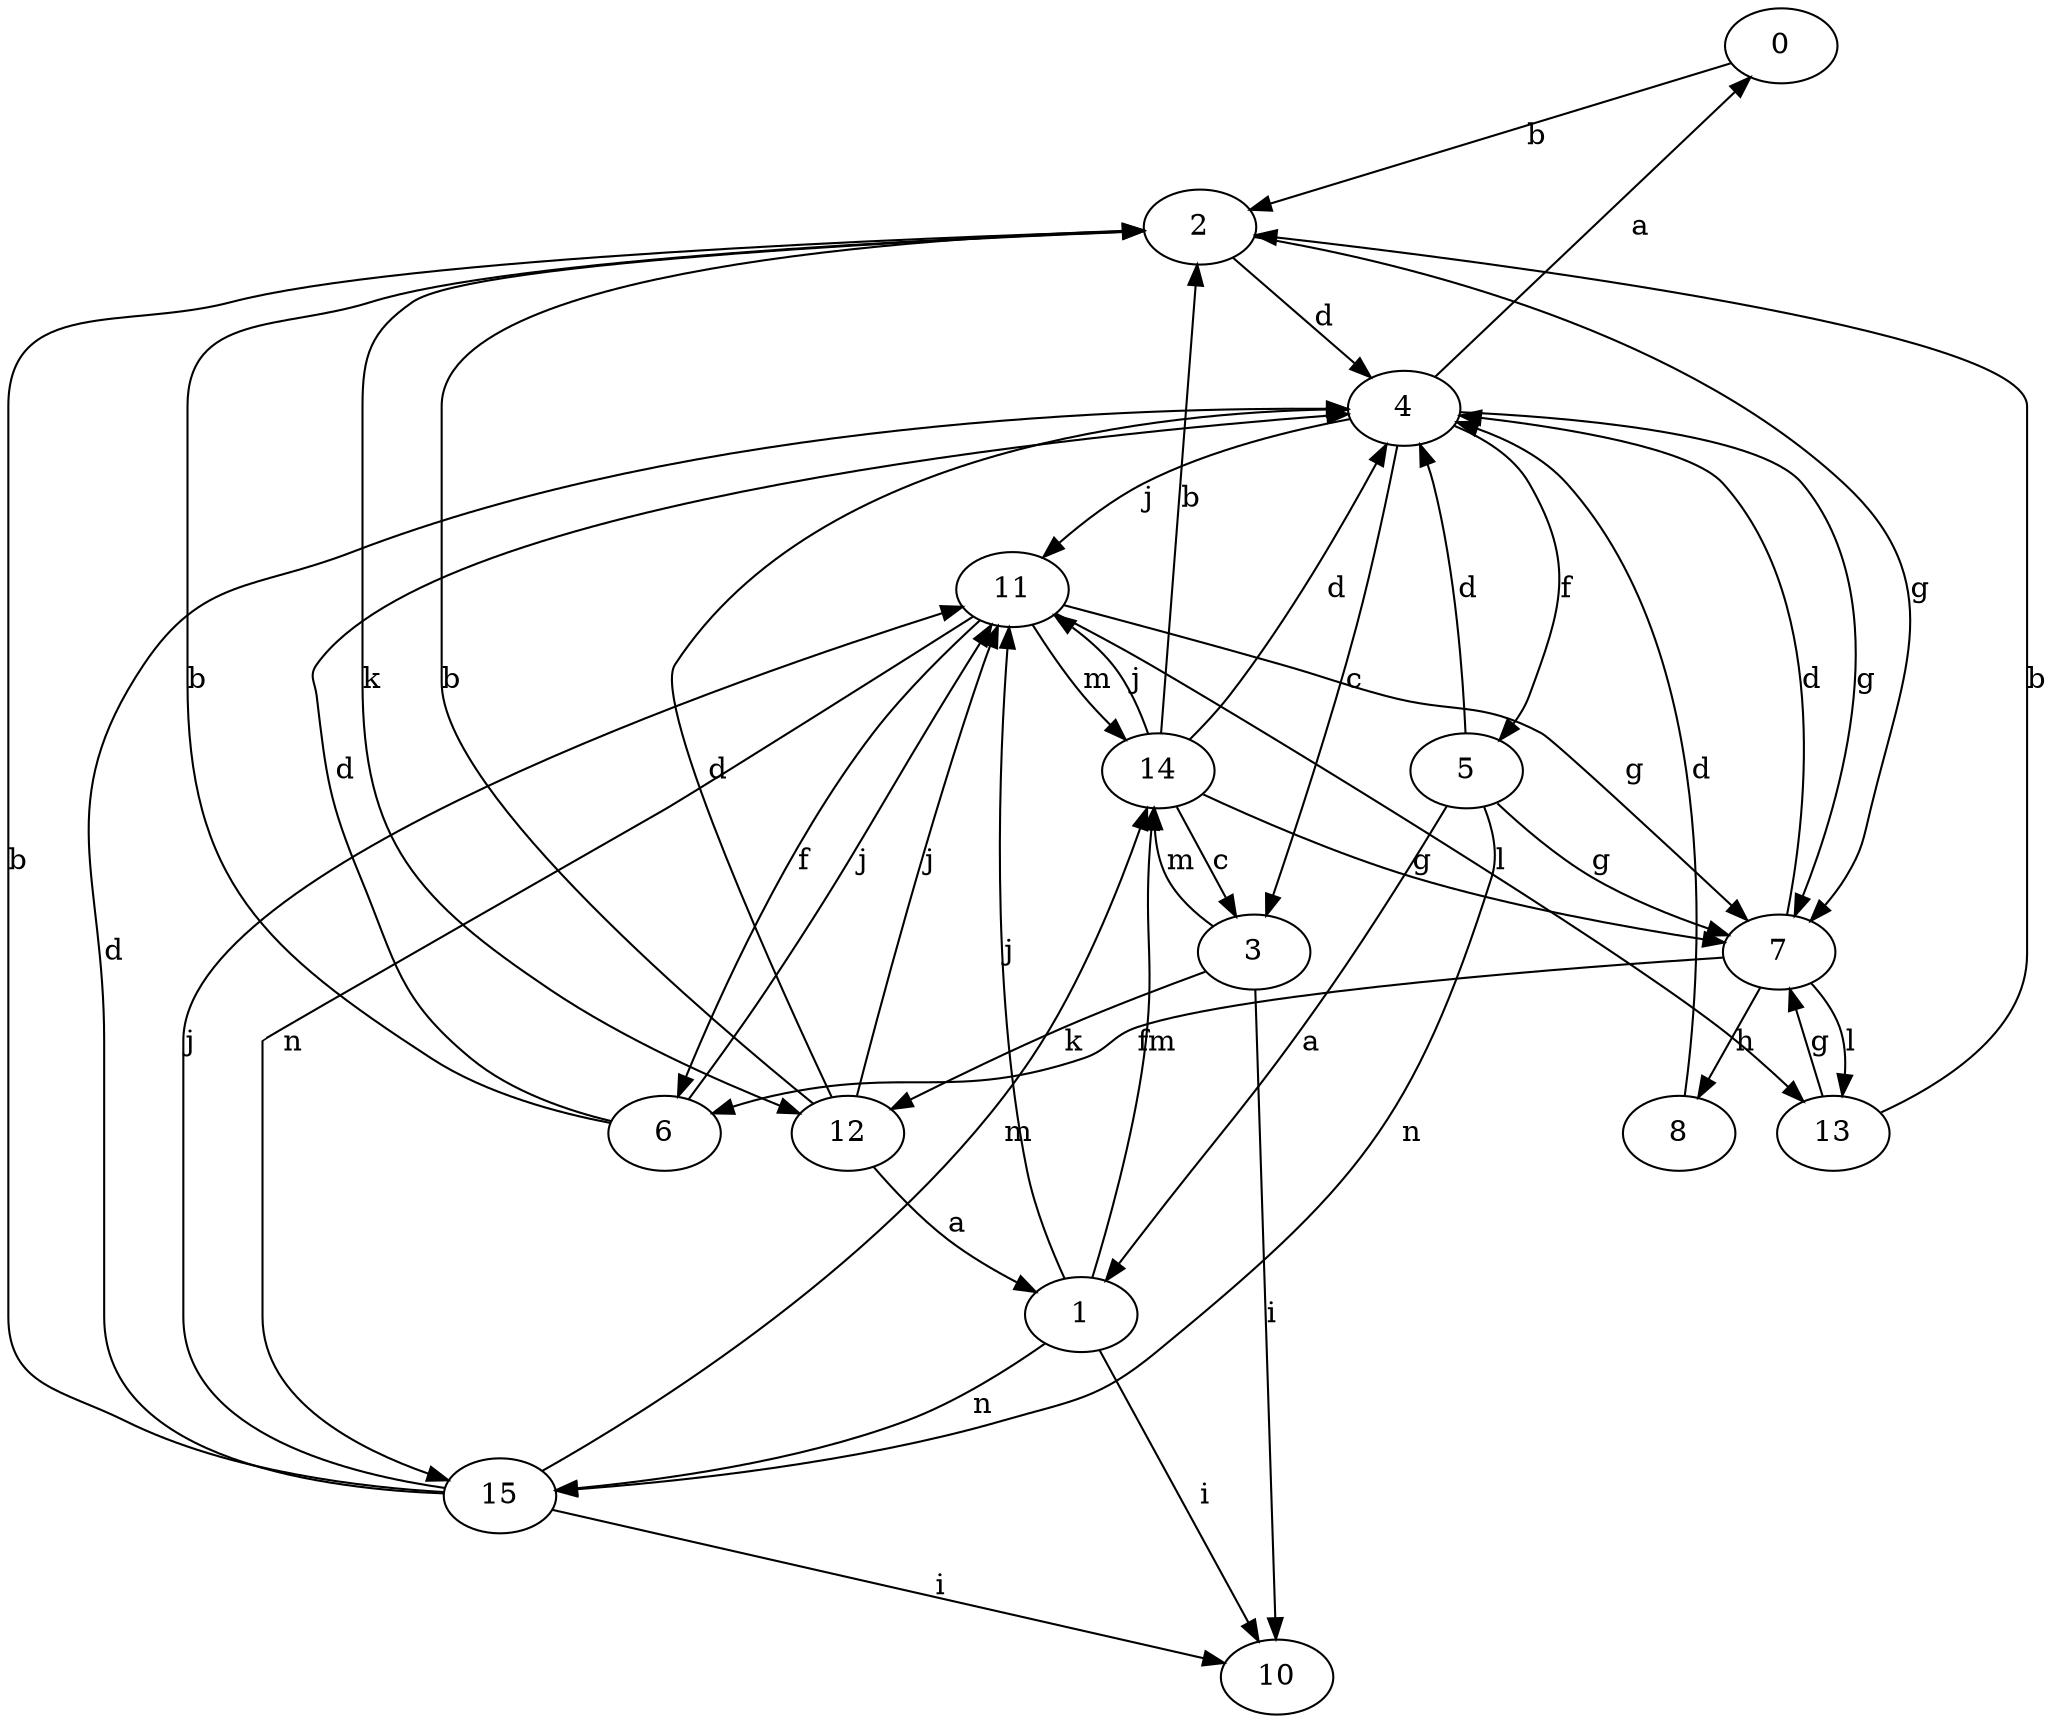 strict digraph  {
0;
1;
2;
3;
4;
5;
6;
7;
8;
10;
11;
12;
13;
14;
15;
0 -> 2  [label=b];
1 -> 10  [label=i];
1 -> 11  [label=j];
1 -> 14  [label=m];
1 -> 15  [label=n];
2 -> 4  [label=d];
2 -> 7  [label=g];
2 -> 12  [label=k];
3 -> 10  [label=i];
3 -> 12  [label=k];
3 -> 14  [label=m];
4 -> 0  [label=a];
4 -> 3  [label=c];
4 -> 5  [label=f];
4 -> 7  [label=g];
4 -> 11  [label=j];
5 -> 1  [label=a];
5 -> 4  [label=d];
5 -> 7  [label=g];
5 -> 15  [label=n];
6 -> 2  [label=b];
6 -> 4  [label=d];
6 -> 11  [label=j];
7 -> 4  [label=d];
7 -> 6  [label=f];
7 -> 8  [label=h];
7 -> 13  [label=l];
8 -> 4  [label=d];
11 -> 6  [label=f];
11 -> 7  [label=g];
11 -> 13  [label=l];
11 -> 14  [label=m];
11 -> 15  [label=n];
12 -> 1  [label=a];
12 -> 2  [label=b];
12 -> 4  [label=d];
12 -> 11  [label=j];
13 -> 2  [label=b];
13 -> 7  [label=g];
14 -> 2  [label=b];
14 -> 3  [label=c];
14 -> 4  [label=d];
14 -> 7  [label=g];
14 -> 11  [label=j];
15 -> 2  [label=b];
15 -> 4  [label=d];
15 -> 10  [label=i];
15 -> 11  [label=j];
15 -> 14  [label=m];
}
